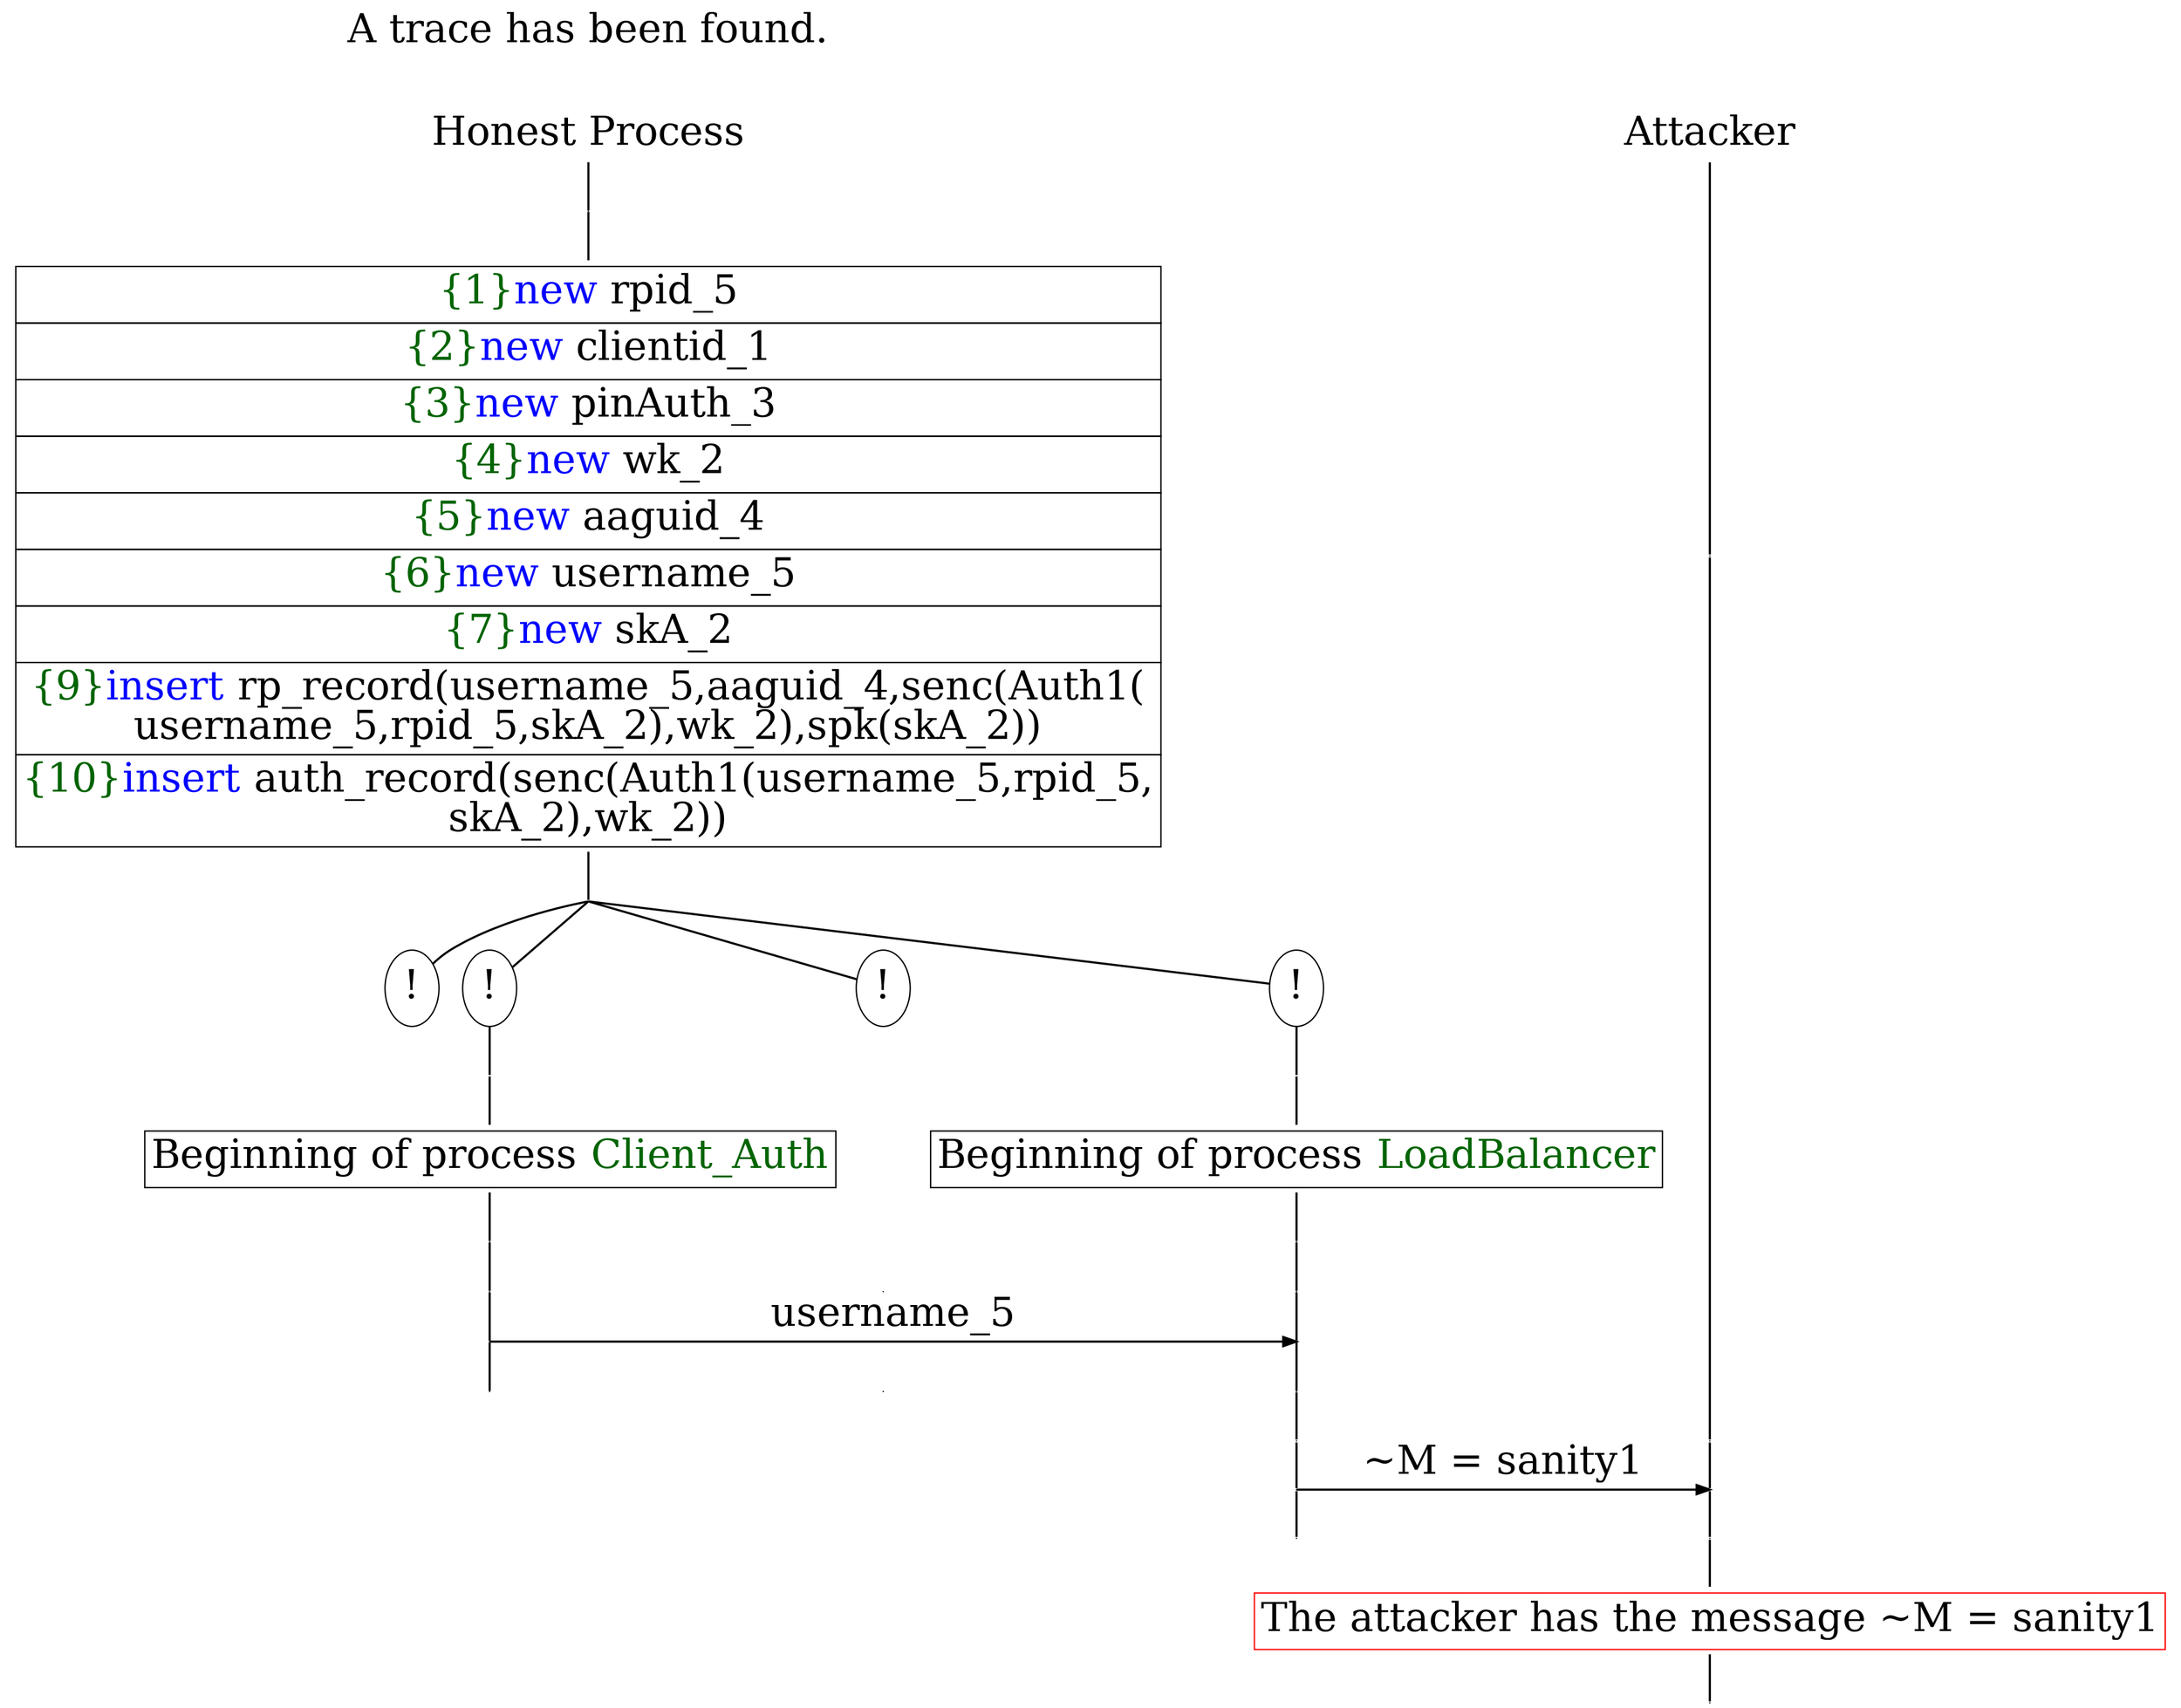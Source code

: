 digraph {
graph [ordering = out]
edge [arrowhead = none, penwidth = 1.6, fontsize = 30]
node [shape = point, width = 0, height = 0, fontsize = 30]
Trace [label = <A trace has been found.<br/>
>, shape = plaintext]
P0__0 [label = "Honest Process", shape = plaintext]
P__0 [label = "Attacker", shape = plaintext]
Trace -> P0__0 [label = "", style = invisible, weight = 100]{rank = same; P0__0 P__0}
P0__0 -> P0__1 [label = <>, weight = 100]
P0__1 -> P0__2 [label = <>, weight = 100]
P0__2 [shape = plaintext, label = <<TABLE BORDER="0" CELLBORDER="1" CELLSPACING="0" CELLPADDING="4"> <TR><TD><FONT COLOR="darkgreen">{1}</FONT><FONT COLOR="blue">new </FONT>rpid_5</TD></TR><TR><TD><FONT COLOR="darkgreen">{2}</FONT><FONT COLOR="blue">new </FONT>clientid_1</TD></TR><TR><TD><FONT COLOR="darkgreen">{3}</FONT><FONT COLOR="blue">new </FONT>pinAuth_3</TD></TR><TR><TD><FONT COLOR="darkgreen">{4}</FONT><FONT COLOR="blue">new </FONT>wk_2</TD></TR><TR><TD><FONT COLOR="darkgreen">{5}</FONT><FONT COLOR="blue">new </FONT>aaguid_4</TD></TR><TR><TD><FONT COLOR="darkgreen">{6}</FONT><FONT COLOR="blue">new </FONT>username_5</TD></TR><TR><TD><FONT COLOR="darkgreen">{7}</FONT><FONT COLOR="blue">new </FONT>skA_2</TD></TR><TR><TD><FONT COLOR="darkgreen">{9}</FONT><FONT COLOR="blue">insert </FONT>rp_record(username_5,aaguid_4,senc(Auth1(<br/>
username_5,rpid_5,skA_2),wk_2),spk(skA_2))</TD></TR><TR><TD><FONT COLOR="darkgreen">{10}</FONT><FONT COLOR="blue">insert </FONT>auth_record(senc(Auth1(username_5,rpid_5,<br/>
skA_2),wk_2))</TD></TR></TABLE>>]
P0__2 -> P0__3 [label = <>, weight = 100]
P__0 -> P__1 [label = <>, weight = 100]
{rank = same; P__1 P0__2}
/*RPar */
P0__3 -> P0_3__3 [label = <>]
P0__3 -> P0_2__3 [label = <>]
P0__3 -> P0_1__3 [label = <>]
P0__3 -> P0_0__3 [label = <>]
P0__3 [label = "", fixedsize = false, width = 0, height = 0, shape = none]
{rank = same; P0_0__3 P0_1__3 P0_2__3 P0_3__3}
P0_0__3 [label = "!", shape = ellipse]
P0_0_0__3 [label = "", fixedsize = false, width = 0, height = 0, shape = none]
P0_0__3 -> P0_0_0__3 [label = <>, weight = 100]
P0_0_0__3 -> P0_0_0__4 [label = <>, weight = 100]
P0_0_0__4 [shape = plaintext, label = <<TABLE BORDER="0" CELLBORDER="1" CELLSPACING="0" CELLPADDING="4"> <TR><TD>Beginning of process <FONT COLOR="darkgreen">LoadBalancer</FONT></TD></TR></TABLE>>]
P0_0_0__4 -> P0_0_0__5 [label = <>, weight = 100]
P0_1__3 [label = "!", shape = ellipse]
P0_2__3 [label = "!", shape = ellipse]
P0_2_0__3 [label = "", fixedsize = false, width = 0, height = 0, shape = none]
P0_2__3 -> P0_2_0__3 [label = <>, weight = 100]
P0_2_0__3 -> P0_2_0__4 [label = <>, weight = 100]
P0_2_0__4 [shape = plaintext, label = <<TABLE BORDER="0" CELLBORDER="1" CELLSPACING="0" CELLPADDING="4"> <TR><TD>Beginning of process <FONT COLOR="darkgreen">Client_Auth</FONT></TD></TR></TABLE>>]
P0_2_0__4 -> P0_2_0__5 [label = <>, weight = 100]
P0_3__3 [label = "!", shape = ellipse]
P0_2_0__5 -> P0_2_0__6 [label = <>, weight = 100]
P0_1__4 [label = "", style = invisible]
P0_1__3 -> P0_1__4 [label = <>, weight = 100, style = invisible]
P0_0_0__5 -> P0_0_0__6 [label = <>, weight = 100]
{rank = same; P0_0_0__6 P0_1__4 P0_2_0__6}
P0_2_0__6 -> P0_2_0__7 [label = <>, weight = 100]
P0_0_0__6 -> P0_0_0__7 [label = <>, weight = 100]
{rank = same; P0_0_0__7 P0_2_0__7}
P0_2_0__7 -> P0_0_0__7 [label = <username_5>, arrowhead = normal]
P0_2_0__7 -> P0_2_0__8 [label = <>, weight = 100]
P0_1__5 [label = "", style = invisible]
P0_1__4 -> P0_1__5 [label = <>, weight = 100, style = invisible]
P0_0_0__7 -> P0_0_0__8 [label = <>, weight = 100]
{rank = same; P0_0_0__8 P0_1__5 P0_2_0__8}
P0_0_0__8 -> P0_0_0__9 [label = <>, weight = 100]
P__1 -> P__2 [label = <>, weight = 100]
{rank = same; P__2 P0_0_0__9}
P0_0_0__9 -> P0_0_0__10 [label = <>, weight = 100]
P__2 -> P__3 [label = <>, weight = 100]
{rank = same; P__3 P0_0_0__10}
P0_0_0__10 -> P__3 [label = <~M = sanity1>, arrowhead = normal]
P0_0_0__10 -> P0_0_0__11 [label = <>, weight = 100]
P__3 -> P__4 [label = <>, weight = 100]
{rank = same; P__4 P0_0_0__11}
P__4 -> P__5 [label = <>, weight = 100]
P__5 [color = red, shape = plaintext, label = <<TABLE BORDER="0" CELLBORDER="1" CELLSPACING="0" CELLPADDING="4"> <TR><TD>The attacker has the message ~M = sanity1</TD></TR></TABLE>>]
P__5 -> P__6 [label = <>, weight = 100]
}